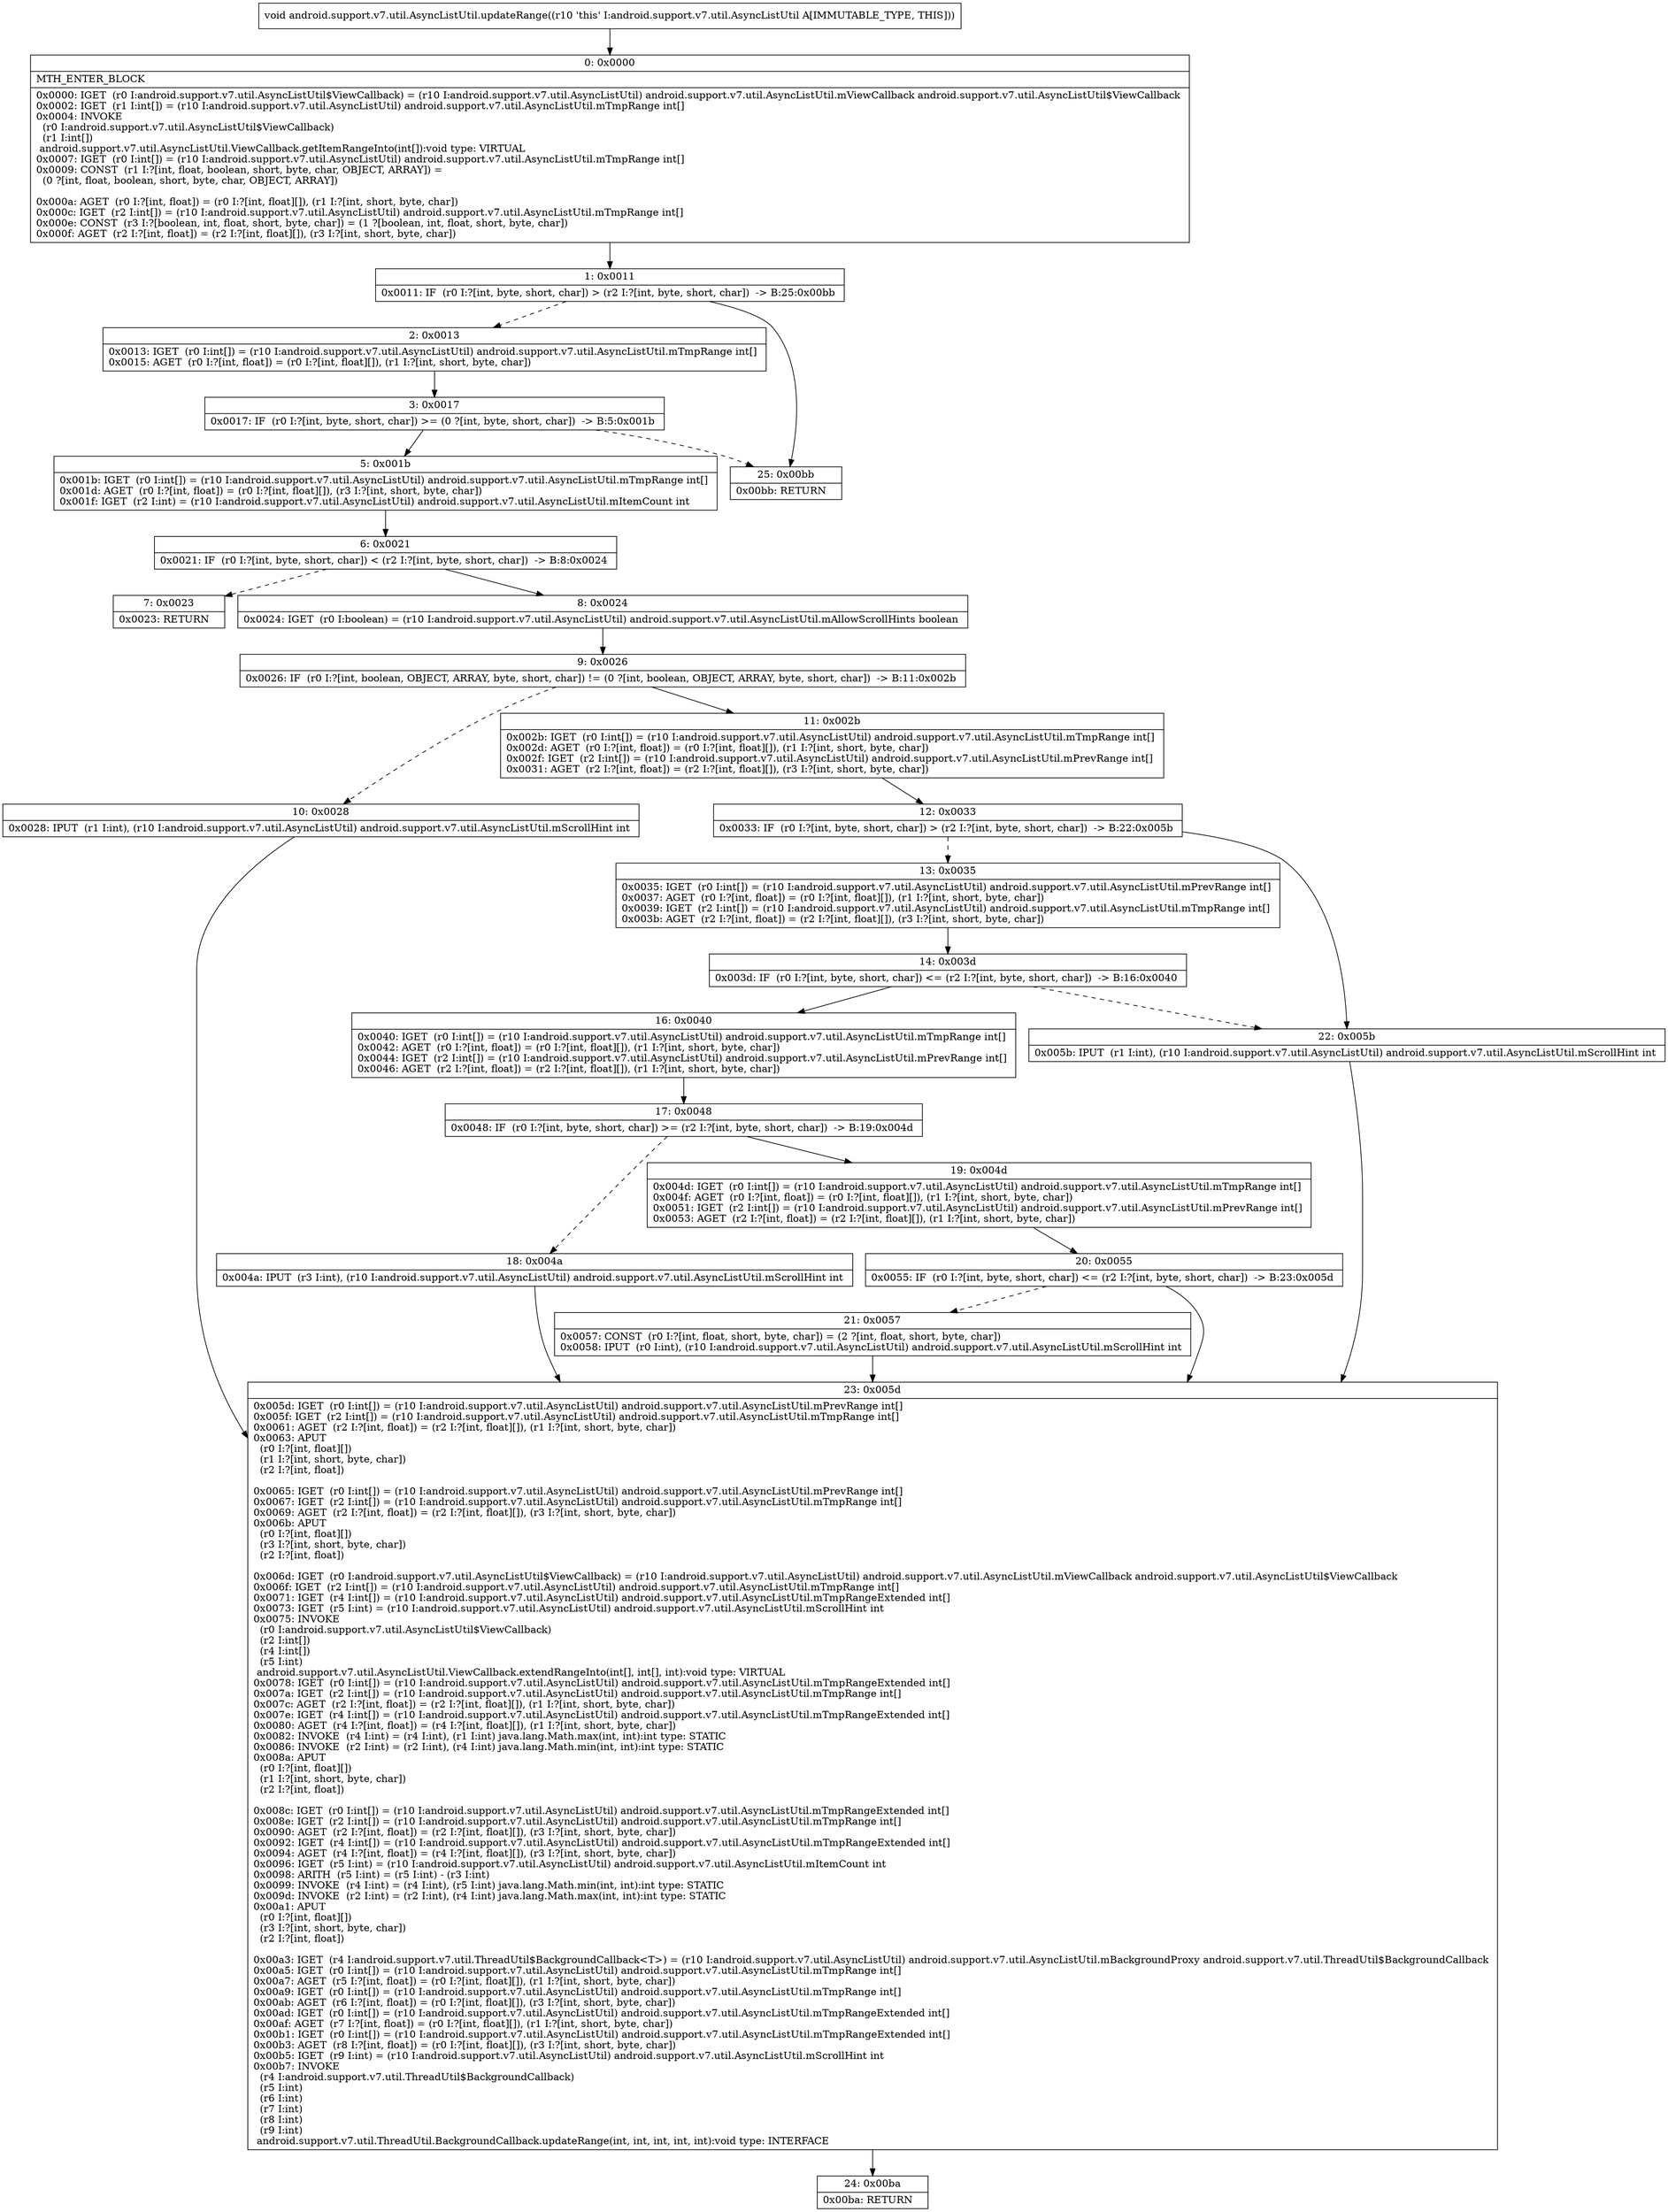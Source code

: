 digraph "CFG forandroid.support.v7.util.AsyncListUtil.updateRange()V" {
Node_0 [shape=record,label="{0\:\ 0x0000|MTH_ENTER_BLOCK\l|0x0000: IGET  (r0 I:android.support.v7.util.AsyncListUtil$ViewCallback) = (r10 I:android.support.v7.util.AsyncListUtil) android.support.v7.util.AsyncListUtil.mViewCallback android.support.v7.util.AsyncListUtil$ViewCallback \l0x0002: IGET  (r1 I:int[]) = (r10 I:android.support.v7.util.AsyncListUtil) android.support.v7.util.AsyncListUtil.mTmpRange int[] \l0x0004: INVOKE  \l  (r0 I:android.support.v7.util.AsyncListUtil$ViewCallback)\l  (r1 I:int[])\l android.support.v7.util.AsyncListUtil.ViewCallback.getItemRangeInto(int[]):void type: VIRTUAL \l0x0007: IGET  (r0 I:int[]) = (r10 I:android.support.v7.util.AsyncListUtil) android.support.v7.util.AsyncListUtil.mTmpRange int[] \l0x0009: CONST  (r1 I:?[int, float, boolean, short, byte, char, OBJECT, ARRAY]) = \l  (0 ?[int, float, boolean, short, byte, char, OBJECT, ARRAY])\l \l0x000a: AGET  (r0 I:?[int, float]) = (r0 I:?[int, float][]), (r1 I:?[int, short, byte, char]) \l0x000c: IGET  (r2 I:int[]) = (r10 I:android.support.v7.util.AsyncListUtil) android.support.v7.util.AsyncListUtil.mTmpRange int[] \l0x000e: CONST  (r3 I:?[boolean, int, float, short, byte, char]) = (1 ?[boolean, int, float, short, byte, char]) \l0x000f: AGET  (r2 I:?[int, float]) = (r2 I:?[int, float][]), (r3 I:?[int, short, byte, char]) \l}"];
Node_1 [shape=record,label="{1\:\ 0x0011|0x0011: IF  (r0 I:?[int, byte, short, char]) \> (r2 I:?[int, byte, short, char])  \-\> B:25:0x00bb \l}"];
Node_2 [shape=record,label="{2\:\ 0x0013|0x0013: IGET  (r0 I:int[]) = (r10 I:android.support.v7.util.AsyncListUtil) android.support.v7.util.AsyncListUtil.mTmpRange int[] \l0x0015: AGET  (r0 I:?[int, float]) = (r0 I:?[int, float][]), (r1 I:?[int, short, byte, char]) \l}"];
Node_3 [shape=record,label="{3\:\ 0x0017|0x0017: IF  (r0 I:?[int, byte, short, char]) \>= (0 ?[int, byte, short, char])  \-\> B:5:0x001b \l}"];
Node_5 [shape=record,label="{5\:\ 0x001b|0x001b: IGET  (r0 I:int[]) = (r10 I:android.support.v7.util.AsyncListUtil) android.support.v7.util.AsyncListUtil.mTmpRange int[] \l0x001d: AGET  (r0 I:?[int, float]) = (r0 I:?[int, float][]), (r3 I:?[int, short, byte, char]) \l0x001f: IGET  (r2 I:int) = (r10 I:android.support.v7.util.AsyncListUtil) android.support.v7.util.AsyncListUtil.mItemCount int \l}"];
Node_6 [shape=record,label="{6\:\ 0x0021|0x0021: IF  (r0 I:?[int, byte, short, char]) \< (r2 I:?[int, byte, short, char])  \-\> B:8:0x0024 \l}"];
Node_7 [shape=record,label="{7\:\ 0x0023|0x0023: RETURN   \l}"];
Node_8 [shape=record,label="{8\:\ 0x0024|0x0024: IGET  (r0 I:boolean) = (r10 I:android.support.v7.util.AsyncListUtil) android.support.v7.util.AsyncListUtil.mAllowScrollHints boolean \l}"];
Node_9 [shape=record,label="{9\:\ 0x0026|0x0026: IF  (r0 I:?[int, boolean, OBJECT, ARRAY, byte, short, char]) != (0 ?[int, boolean, OBJECT, ARRAY, byte, short, char])  \-\> B:11:0x002b \l}"];
Node_10 [shape=record,label="{10\:\ 0x0028|0x0028: IPUT  (r1 I:int), (r10 I:android.support.v7.util.AsyncListUtil) android.support.v7.util.AsyncListUtil.mScrollHint int \l}"];
Node_11 [shape=record,label="{11\:\ 0x002b|0x002b: IGET  (r0 I:int[]) = (r10 I:android.support.v7.util.AsyncListUtil) android.support.v7.util.AsyncListUtil.mTmpRange int[] \l0x002d: AGET  (r0 I:?[int, float]) = (r0 I:?[int, float][]), (r1 I:?[int, short, byte, char]) \l0x002f: IGET  (r2 I:int[]) = (r10 I:android.support.v7.util.AsyncListUtil) android.support.v7.util.AsyncListUtil.mPrevRange int[] \l0x0031: AGET  (r2 I:?[int, float]) = (r2 I:?[int, float][]), (r3 I:?[int, short, byte, char]) \l}"];
Node_12 [shape=record,label="{12\:\ 0x0033|0x0033: IF  (r0 I:?[int, byte, short, char]) \> (r2 I:?[int, byte, short, char])  \-\> B:22:0x005b \l}"];
Node_13 [shape=record,label="{13\:\ 0x0035|0x0035: IGET  (r0 I:int[]) = (r10 I:android.support.v7.util.AsyncListUtil) android.support.v7.util.AsyncListUtil.mPrevRange int[] \l0x0037: AGET  (r0 I:?[int, float]) = (r0 I:?[int, float][]), (r1 I:?[int, short, byte, char]) \l0x0039: IGET  (r2 I:int[]) = (r10 I:android.support.v7.util.AsyncListUtil) android.support.v7.util.AsyncListUtil.mTmpRange int[] \l0x003b: AGET  (r2 I:?[int, float]) = (r2 I:?[int, float][]), (r3 I:?[int, short, byte, char]) \l}"];
Node_14 [shape=record,label="{14\:\ 0x003d|0x003d: IF  (r0 I:?[int, byte, short, char]) \<= (r2 I:?[int, byte, short, char])  \-\> B:16:0x0040 \l}"];
Node_16 [shape=record,label="{16\:\ 0x0040|0x0040: IGET  (r0 I:int[]) = (r10 I:android.support.v7.util.AsyncListUtil) android.support.v7.util.AsyncListUtil.mTmpRange int[] \l0x0042: AGET  (r0 I:?[int, float]) = (r0 I:?[int, float][]), (r1 I:?[int, short, byte, char]) \l0x0044: IGET  (r2 I:int[]) = (r10 I:android.support.v7.util.AsyncListUtil) android.support.v7.util.AsyncListUtil.mPrevRange int[] \l0x0046: AGET  (r2 I:?[int, float]) = (r2 I:?[int, float][]), (r1 I:?[int, short, byte, char]) \l}"];
Node_17 [shape=record,label="{17\:\ 0x0048|0x0048: IF  (r0 I:?[int, byte, short, char]) \>= (r2 I:?[int, byte, short, char])  \-\> B:19:0x004d \l}"];
Node_18 [shape=record,label="{18\:\ 0x004a|0x004a: IPUT  (r3 I:int), (r10 I:android.support.v7.util.AsyncListUtil) android.support.v7.util.AsyncListUtil.mScrollHint int \l}"];
Node_19 [shape=record,label="{19\:\ 0x004d|0x004d: IGET  (r0 I:int[]) = (r10 I:android.support.v7.util.AsyncListUtil) android.support.v7.util.AsyncListUtil.mTmpRange int[] \l0x004f: AGET  (r0 I:?[int, float]) = (r0 I:?[int, float][]), (r1 I:?[int, short, byte, char]) \l0x0051: IGET  (r2 I:int[]) = (r10 I:android.support.v7.util.AsyncListUtil) android.support.v7.util.AsyncListUtil.mPrevRange int[] \l0x0053: AGET  (r2 I:?[int, float]) = (r2 I:?[int, float][]), (r1 I:?[int, short, byte, char]) \l}"];
Node_20 [shape=record,label="{20\:\ 0x0055|0x0055: IF  (r0 I:?[int, byte, short, char]) \<= (r2 I:?[int, byte, short, char])  \-\> B:23:0x005d \l}"];
Node_21 [shape=record,label="{21\:\ 0x0057|0x0057: CONST  (r0 I:?[int, float, short, byte, char]) = (2 ?[int, float, short, byte, char]) \l0x0058: IPUT  (r0 I:int), (r10 I:android.support.v7.util.AsyncListUtil) android.support.v7.util.AsyncListUtil.mScrollHint int \l}"];
Node_22 [shape=record,label="{22\:\ 0x005b|0x005b: IPUT  (r1 I:int), (r10 I:android.support.v7.util.AsyncListUtil) android.support.v7.util.AsyncListUtil.mScrollHint int \l}"];
Node_23 [shape=record,label="{23\:\ 0x005d|0x005d: IGET  (r0 I:int[]) = (r10 I:android.support.v7.util.AsyncListUtil) android.support.v7.util.AsyncListUtil.mPrevRange int[] \l0x005f: IGET  (r2 I:int[]) = (r10 I:android.support.v7.util.AsyncListUtil) android.support.v7.util.AsyncListUtil.mTmpRange int[] \l0x0061: AGET  (r2 I:?[int, float]) = (r2 I:?[int, float][]), (r1 I:?[int, short, byte, char]) \l0x0063: APUT  \l  (r0 I:?[int, float][])\l  (r1 I:?[int, short, byte, char])\l  (r2 I:?[int, float])\l \l0x0065: IGET  (r0 I:int[]) = (r10 I:android.support.v7.util.AsyncListUtil) android.support.v7.util.AsyncListUtil.mPrevRange int[] \l0x0067: IGET  (r2 I:int[]) = (r10 I:android.support.v7.util.AsyncListUtil) android.support.v7.util.AsyncListUtil.mTmpRange int[] \l0x0069: AGET  (r2 I:?[int, float]) = (r2 I:?[int, float][]), (r3 I:?[int, short, byte, char]) \l0x006b: APUT  \l  (r0 I:?[int, float][])\l  (r3 I:?[int, short, byte, char])\l  (r2 I:?[int, float])\l \l0x006d: IGET  (r0 I:android.support.v7.util.AsyncListUtil$ViewCallback) = (r10 I:android.support.v7.util.AsyncListUtil) android.support.v7.util.AsyncListUtil.mViewCallback android.support.v7.util.AsyncListUtil$ViewCallback \l0x006f: IGET  (r2 I:int[]) = (r10 I:android.support.v7.util.AsyncListUtil) android.support.v7.util.AsyncListUtil.mTmpRange int[] \l0x0071: IGET  (r4 I:int[]) = (r10 I:android.support.v7.util.AsyncListUtil) android.support.v7.util.AsyncListUtil.mTmpRangeExtended int[] \l0x0073: IGET  (r5 I:int) = (r10 I:android.support.v7.util.AsyncListUtil) android.support.v7.util.AsyncListUtil.mScrollHint int \l0x0075: INVOKE  \l  (r0 I:android.support.v7.util.AsyncListUtil$ViewCallback)\l  (r2 I:int[])\l  (r4 I:int[])\l  (r5 I:int)\l android.support.v7.util.AsyncListUtil.ViewCallback.extendRangeInto(int[], int[], int):void type: VIRTUAL \l0x0078: IGET  (r0 I:int[]) = (r10 I:android.support.v7.util.AsyncListUtil) android.support.v7.util.AsyncListUtil.mTmpRangeExtended int[] \l0x007a: IGET  (r2 I:int[]) = (r10 I:android.support.v7.util.AsyncListUtil) android.support.v7.util.AsyncListUtil.mTmpRange int[] \l0x007c: AGET  (r2 I:?[int, float]) = (r2 I:?[int, float][]), (r1 I:?[int, short, byte, char]) \l0x007e: IGET  (r4 I:int[]) = (r10 I:android.support.v7.util.AsyncListUtil) android.support.v7.util.AsyncListUtil.mTmpRangeExtended int[] \l0x0080: AGET  (r4 I:?[int, float]) = (r4 I:?[int, float][]), (r1 I:?[int, short, byte, char]) \l0x0082: INVOKE  (r4 I:int) = (r4 I:int), (r1 I:int) java.lang.Math.max(int, int):int type: STATIC \l0x0086: INVOKE  (r2 I:int) = (r2 I:int), (r4 I:int) java.lang.Math.min(int, int):int type: STATIC \l0x008a: APUT  \l  (r0 I:?[int, float][])\l  (r1 I:?[int, short, byte, char])\l  (r2 I:?[int, float])\l \l0x008c: IGET  (r0 I:int[]) = (r10 I:android.support.v7.util.AsyncListUtil) android.support.v7.util.AsyncListUtil.mTmpRangeExtended int[] \l0x008e: IGET  (r2 I:int[]) = (r10 I:android.support.v7.util.AsyncListUtil) android.support.v7.util.AsyncListUtil.mTmpRange int[] \l0x0090: AGET  (r2 I:?[int, float]) = (r2 I:?[int, float][]), (r3 I:?[int, short, byte, char]) \l0x0092: IGET  (r4 I:int[]) = (r10 I:android.support.v7.util.AsyncListUtil) android.support.v7.util.AsyncListUtil.mTmpRangeExtended int[] \l0x0094: AGET  (r4 I:?[int, float]) = (r4 I:?[int, float][]), (r3 I:?[int, short, byte, char]) \l0x0096: IGET  (r5 I:int) = (r10 I:android.support.v7.util.AsyncListUtil) android.support.v7.util.AsyncListUtil.mItemCount int \l0x0098: ARITH  (r5 I:int) = (r5 I:int) \- (r3 I:int) \l0x0099: INVOKE  (r4 I:int) = (r4 I:int), (r5 I:int) java.lang.Math.min(int, int):int type: STATIC \l0x009d: INVOKE  (r2 I:int) = (r2 I:int), (r4 I:int) java.lang.Math.max(int, int):int type: STATIC \l0x00a1: APUT  \l  (r0 I:?[int, float][])\l  (r3 I:?[int, short, byte, char])\l  (r2 I:?[int, float])\l \l0x00a3: IGET  (r4 I:android.support.v7.util.ThreadUtil$BackgroundCallback\<T\>) = (r10 I:android.support.v7.util.AsyncListUtil) android.support.v7.util.AsyncListUtil.mBackgroundProxy android.support.v7.util.ThreadUtil$BackgroundCallback \l0x00a5: IGET  (r0 I:int[]) = (r10 I:android.support.v7.util.AsyncListUtil) android.support.v7.util.AsyncListUtil.mTmpRange int[] \l0x00a7: AGET  (r5 I:?[int, float]) = (r0 I:?[int, float][]), (r1 I:?[int, short, byte, char]) \l0x00a9: IGET  (r0 I:int[]) = (r10 I:android.support.v7.util.AsyncListUtil) android.support.v7.util.AsyncListUtil.mTmpRange int[] \l0x00ab: AGET  (r6 I:?[int, float]) = (r0 I:?[int, float][]), (r3 I:?[int, short, byte, char]) \l0x00ad: IGET  (r0 I:int[]) = (r10 I:android.support.v7.util.AsyncListUtil) android.support.v7.util.AsyncListUtil.mTmpRangeExtended int[] \l0x00af: AGET  (r7 I:?[int, float]) = (r0 I:?[int, float][]), (r1 I:?[int, short, byte, char]) \l0x00b1: IGET  (r0 I:int[]) = (r10 I:android.support.v7.util.AsyncListUtil) android.support.v7.util.AsyncListUtil.mTmpRangeExtended int[] \l0x00b3: AGET  (r8 I:?[int, float]) = (r0 I:?[int, float][]), (r3 I:?[int, short, byte, char]) \l0x00b5: IGET  (r9 I:int) = (r10 I:android.support.v7.util.AsyncListUtil) android.support.v7.util.AsyncListUtil.mScrollHint int \l0x00b7: INVOKE  \l  (r4 I:android.support.v7.util.ThreadUtil$BackgroundCallback)\l  (r5 I:int)\l  (r6 I:int)\l  (r7 I:int)\l  (r8 I:int)\l  (r9 I:int)\l android.support.v7.util.ThreadUtil.BackgroundCallback.updateRange(int, int, int, int, int):void type: INTERFACE \l}"];
Node_24 [shape=record,label="{24\:\ 0x00ba|0x00ba: RETURN   \l}"];
Node_25 [shape=record,label="{25\:\ 0x00bb|0x00bb: RETURN   \l}"];
MethodNode[shape=record,label="{void android.support.v7.util.AsyncListUtil.updateRange((r10 'this' I:android.support.v7.util.AsyncListUtil A[IMMUTABLE_TYPE, THIS])) }"];
MethodNode -> Node_0;
Node_0 -> Node_1;
Node_1 -> Node_2[style=dashed];
Node_1 -> Node_25;
Node_2 -> Node_3;
Node_3 -> Node_5;
Node_3 -> Node_25[style=dashed];
Node_5 -> Node_6;
Node_6 -> Node_7[style=dashed];
Node_6 -> Node_8;
Node_8 -> Node_9;
Node_9 -> Node_10[style=dashed];
Node_9 -> Node_11;
Node_10 -> Node_23;
Node_11 -> Node_12;
Node_12 -> Node_13[style=dashed];
Node_12 -> Node_22;
Node_13 -> Node_14;
Node_14 -> Node_16;
Node_14 -> Node_22[style=dashed];
Node_16 -> Node_17;
Node_17 -> Node_18[style=dashed];
Node_17 -> Node_19;
Node_18 -> Node_23;
Node_19 -> Node_20;
Node_20 -> Node_21[style=dashed];
Node_20 -> Node_23;
Node_21 -> Node_23;
Node_22 -> Node_23;
Node_23 -> Node_24;
}


